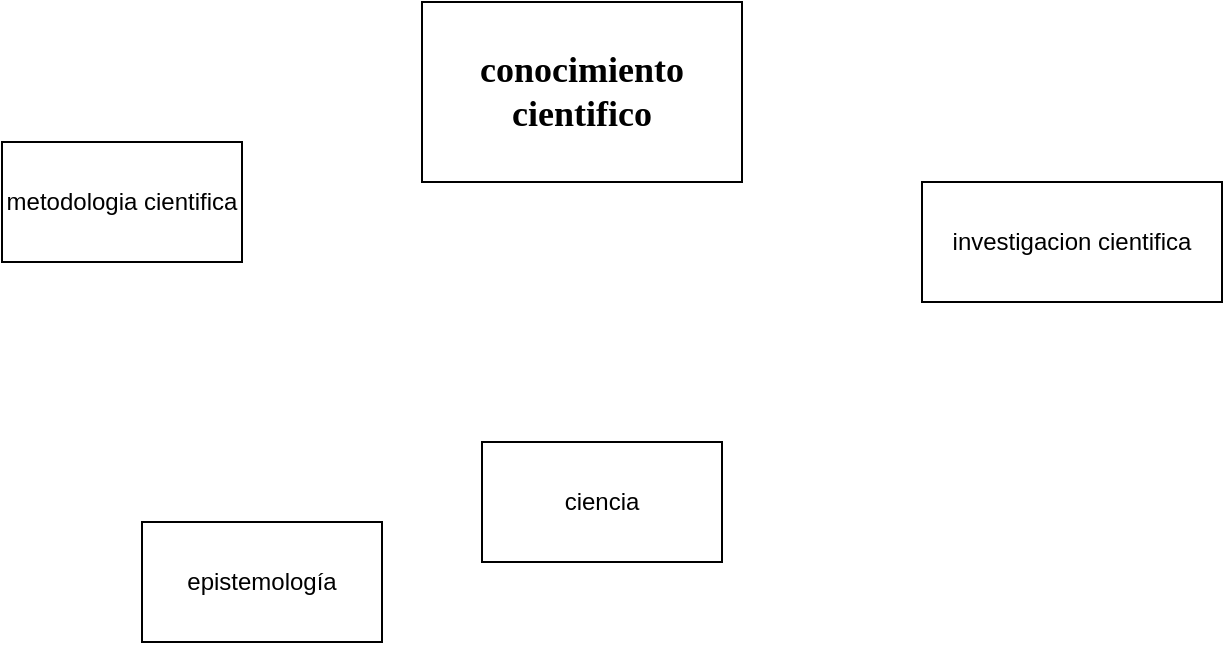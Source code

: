 <mxfile version="24.4.0" type="google">
  <diagram name="Página-1" id="0rXals3UE9US20XcMvhJ">
    <mxGraphModel grid="1" page="1" gridSize="10" guides="1" tooltips="1" connect="1" arrows="1" fold="1" pageScale="1" pageWidth="827" pageHeight="1169" math="0" shadow="0">
      <root>
        <mxCell id="0" />
        <mxCell id="1" parent="0" />
        <mxCell id="owPZqpdAGdb9mkagaJcE-1" value="&lt;font style=&quot;font-size: 18px;&quot; face=&quot;Verdana&quot;&gt;&lt;b style=&quot;&quot;&gt;conocimiento cientifico&lt;/b&gt;&lt;/font&gt;" style="rounded=0;whiteSpace=wrap;html=1;" vertex="1" parent="1">
          <mxGeometry x="320" y="140" width="160" height="90" as="geometry" />
        </mxCell>
        <mxCell id="owPZqpdAGdb9mkagaJcE-3" value="metodologia cientifica" style="rounded=0;whiteSpace=wrap;html=1;" vertex="1" parent="1">
          <mxGeometry x="110" y="210" width="120" height="60" as="geometry" />
        </mxCell>
        <mxCell id="owPZqpdAGdb9mkagaJcE-4" value="investigacion cientifica" style="rounded=0;whiteSpace=wrap;html=1;" vertex="1" parent="1">
          <mxGeometry x="570" y="230" width="150" height="60" as="geometry" />
        </mxCell>
        <mxCell id="owPZqpdAGdb9mkagaJcE-5" value="ciencia" style="rounded=0;whiteSpace=wrap;html=1;" vertex="1" parent="1">
          <mxGeometry x="350" y="360" width="120" height="60" as="geometry" />
        </mxCell>
        <mxCell id="owPZqpdAGdb9mkagaJcE-7" value="epistemología" style="rounded=0;whiteSpace=wrap;html=1;" vertex="1" parent="1">
          <mxGeometry x="180" y="400" width="120" height="60" as="geometry" />
        </mxCell>
      </root>
    </mxGraphModel>
  </diagram>
</mxfile>
